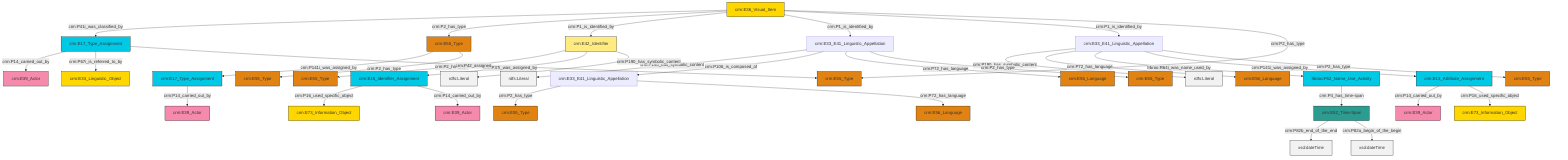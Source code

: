 graph TD
classDef Literal fill:#f2f2f2,stroke:#000000;
classDef CRM_Entity fill:#FFFFFF,stroke:#000000;
classDef Temporal_Entity fill:#00C9E6, stroke:#000000;
classDef Type fill:#E18312, stroke:#000000;
classDef Time-Span fill:#2C9C91, stroke:#000000;
classDef Appellation fill:#FFEB7F, stroke:#000000;
classDef Place fill:#008836, stroke:#000000;
classDef Persistent_Item fill:#B266B2, stroke:#000000;
classDef Conceptual_Object fill:#FFD700, stroke:#000000;
classDef Physical_Thing fill:#D2B48C, stroke:#000000;
classDef Actor fill:#f58aad, stroke:#000000;
classDef PC_Classes fill:#4ce600, stroke:#000000;
classDef Multi fill:#cccccc,stroke:#000000;

2["crm:E33_E41_Linguistic_Appellation"]:::Default -->|crm:P190_has_symbolic_content| 3[rdfs:Literal]:::Literal
6["crm:E36_Visual_Item"]:::Conceptual_Object -->|crm:P41i_was_classified_by| 7["crm:E17_Type_Assignment"]:::Temporal_Entity
6["crm:E36_Visual_Item"]:::Conceptual_Object -->|crm:P2_has_type| 10["crm:E55_Type"]:::Type
19["crm:E13_Attribute_Assignment"]:::Temporal_Entity -->|crm:P14_carried_out_by| 20["crm:E39_Actor"]:::Actor
11["crm:E33_E41_Linguistic_Appellation"]:::Default -->|crm:P190_has_symbolic_content| 21[rdfs:Literal]:::Literal
2["crm:E33_E41_Linguistic_Appellation"]:::Default -->|crm:P72_has_language| 22["crm:E56_Language"]:::Type
7["crm:E17_Type_Assignment"]:::Temporal_Entity -->|crm:P14_carried_out_by| 23["crm:E39_Actor"]:::Actor
7["crm:E17_Type_Assignment"]:::Temporal_Entity -->|crm:P67i_is_referred_to_by| 27["crm:E33_Linguistic_Object"]:::Conceptual_Object
10["crm:E55_Type"]:::Type -->|crm:P141i_was_assigned_by| 32["crm:E17_Type_Assignment"]:::Temporal_Entity
6["crm:E36_Visual_Item"]:::Conceptual_Object -->|crm:P1_is_identified_by| 30["crm:E42_Identifier"]:::Appellation
11["crm:E33_E41_Linguistic_Appellation"]:::Default -->|crm:P106_is_composed_of| 8["crm:E33_E41_Linguistic_Appellation"]:::Default
6["crm:E36_Visual_Item"]:::Conceptual_Object -->|crm:P1_is_identified_by| 11["crm:E33_E41_Linguistic_Appellation"]:::Default
28["crm:E52_Time-Span"]:::Time-Span -->|crm:P82b_end_of_the_end| 34[xsd:dateTime]:::Literal
28["crm:E52_Time-Span"]:::Time-Span -->|crm:P82a_begin_of_the_begin| 38[xsd:dateTime]:::Literal
2["crm:E33_E41_Linguistic_Appellation"]:::Default -->|frbroo:R64i_was_name_used_by| 25["frbroo:F52_Name_Use_Activity"]:::Temporal_Entity
2["crm:E33_E41_Linguistic_Appellation"]:::Default -->|crm:P141i_was_assigned_by| 19["crm:E13_Attribute_Assignment"]:::Temporal_Entity
10["crm:E55_Type"]:::Type -->|crm:P2_has_type| 36["crm:E55_Type"]:::Type
2["crm:E33_E41_Linguistic_Appellation"]:::Default -->|crm:P2_has_type| 46["crm:E55_Type"]:::Type
0["crm:E15_Identifier_Assignment"]:::Temporal_Entity -->|crm:P16_used_specific_object| 4["crm:E73_Information_Object"]:::Conceptual_Object
11["crm:E33_E41_Linguistic_Appellation"]:::Default -->|crm:P72_has_language| 17["crm:E56_Language"]:::Type
11["crm:E33_E41_Linguistic_Appellation"]:::Default -->|crm:P2_has_type| 49["crm:E55_Type"]:::Type
30["crm:E42_Identifier"]:::Appellation -->|crm:P2_has_type| 41["crm:E55_Type"]:::Type
6["crm:E36_Visual_Item"]:::Conceptual_Object -->|crm:P1_is_identified_by| 2["crm:E33_E41_Linguistic_Appellation"]:::Default
19["crm:E13_Attribute_Assignment"]:::Temporal_Entity -->|crm:P16_used_specific_object| 15["crm:E73_Information_Object"]:::Conceptual_Object
8["crm:E33_E41_Linguistic_Appellation"]:::Default -->|crm:P2_has_type| 47["crm:E55_Type"]:::Type
8["crm:E33_E41_Linguistic_Appellation"]:::Default -->|crm:P72_has_language| 52["crm:E56_Language"]:::Type
6["crm:E36_Visual_Item"]:::Conceptual_Object -->|crm:P2_has_type| 53["crm:E55_Type"]:::Type
30["crm:E42_Identifier"]:::Appellation -->|crm:P37i_was_assigned_by| 0["crm:E15_Identifier_Assignment"]:::Temporal_Entity
32["crm:E17_Type_Assignment"]:::Temporal_Entity -->|crm:P14_carried_out_by| 13["crm:E39_Actor"]:::Actor
25["frbroo:F52_Name_Use_Activity"]:::Temporal_Entity -->|crm:P4_has_time-span| 28["crm:E52_Time-Span"]:::Time-Span
0["crm:E15_Identifier_Assignment"]:::Temporal_Entity -->|crm:P14_carried_out_by| 57["crm:E39_Actor"]:::Actor
30["crm:E42_Identifier"]:::Appellation -->|crm:P190_has_symbolic_content| 59[rdfs:Literal]:::Literal
7["crm:E17_Type_Assignment"]:::Temporal_Entity -->|crm:P42_assigned| 53["crm:E55_Type"]:::Type
